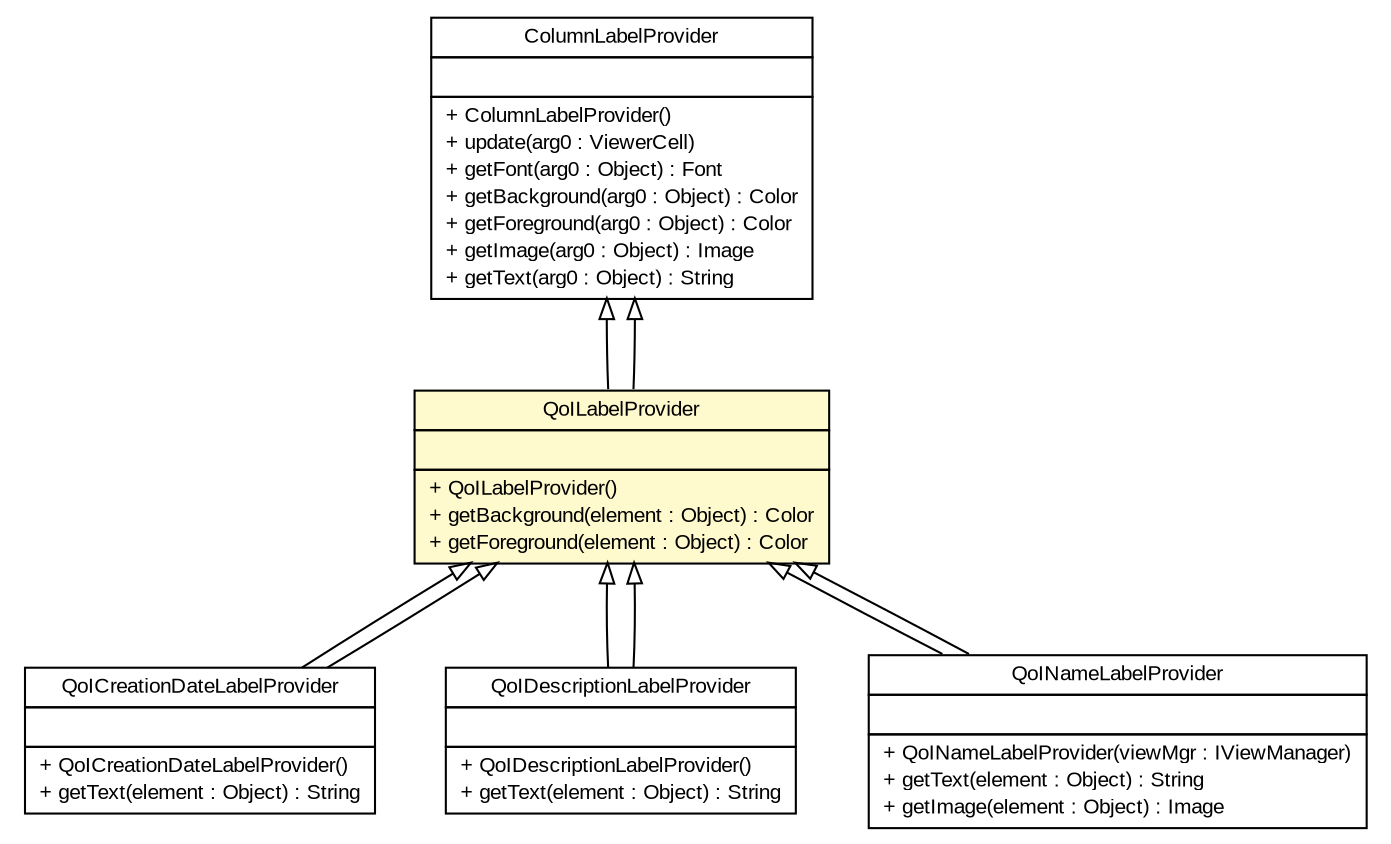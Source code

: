 #!/usr/local/bin/dot
#
# Class diagram 
# Generated by UMLGraph version R5_6-24-gf6e263 (http://www.umlgraph.org/)
#

digraph G {
	edge [fontname="arial",fontsize=10,labelfontname="arial",labelfontsize=10];
	node [fontname="arial",fontsize=10,shape=plaintext];
	nodesep=0.25;
	ranksep=0.5;
	// gov.sandia.cf.parts.ui.pirt.editors.QoICreationDateLabelProvider
	c359614 [label=<<table title="gov.sandia.cf.parts.ui.pirt.editors.QoICreationDateLabelProvider" border="0" cellborder="1" cellspacing="0" cellpadding="2" port="p" href="./QoICreationDateLabelProvider.html">
		<tr><td><table border="0" cellspacing="0" cellpadding="1">
<tr><td align="center" balign="center"> QoICreationDateLabelProvider </td></tr>
		</table></td></tr>
		<tr><td><table border="0" cellspacing="0" cellpadding="1">
<tr><td align="left" balign="left">  </td></tr>
		</table></td></tr>
		<tr><td><table border="0" cellspacing="0" cellpadding="1">
<tr><td align="left" balign="left"> + QoICreationDateLabelProvider() </td></tr>
<tr><td align="left" balign="left"> + getText(element : Object) : String </td></tr>
		</table></td></tr>
		</table>>, URL="./QoICreationDateLabelProvider.html", fontname="arial", fontcolor="black", fontsize=10.0];
	// gov.sandia.cf.parts.ui.pirt.editors.QoIDescriptionLabelProvider
	c359615 [label=<<table title="gov.sandia.cf.parts.ui.pirt.editors.QoIDescriptionLabelProvider" border="0" cellborder="1" cellspacing="0" cellpadding="2" port="p" href="./QoIDescriptionLabelProvider.html">
		<tr><td><table border="0" cellspacing="0" cellpadding="1">
<tr><td align="center" balign="center"> QoIDescriptionLabelProvider </td></tr>
		</table></td></tr>
		<tr><td><table border="0" cellspacing="0" cellpadding="1">
<tr><td align="left" balign="left">  </td></tr>
		</table></td></tr>
		<tr><td><table border="0" cellspacing="0" cellpadding="1">
<tr><td align="left" balign="left"> + QoIDescriptionLabelProvider() </td></tr>
<tr><td align="left" balign="left"> + getText(element : Object) : String </td></tr>
		</table></td></tr>
		</table>>, URL="./QoIDescriptionLabelProvider.html", fontname="arial", fontcolor="black", fontsize=10.0];
	// gov.sandia.cf.parts.ui.pirt.editors.QoILabelProvider
	c359616 [label=<<table title="gov.sandia.cf.parts.ui.pirt.editors.QoILabelProvider" border="0" cellborder="1" cellspacing="0" cellpadding="2" port="p" bgcolor="lemonChiffon" href="./QoILabelProvider.html">
		<tr><td><table border="0" cellspacing="0" cellpadding="1">
<tr><td align="center" balign="center"> QoILabelProvider </td></tr>
		</table></td></tr>
		<tr><td><table border="0" cellspacing="0" cellpadding="1">
<tr><td align="left" balign="left">  </td></tr>
		</table></td></tr>
		<tr><td><table border="0" cellspacing="0" cellpadding="1">
<tr><td align="left" balign="left"> + QoILabelProvider() </td></tr>
<tr><td align="left" balign="left"> + getBackground(element : Object) : Color </td></tr>
<tr><td align="left" balign="left"> + getForeground(element : Object) : Color </td></tr>
		</table></td></tr>
		</table>>, URL="./QoILabelProvider.html", fontname="arial", fontcolor="black", fontsize=10.0];
	// gov.sandia.cf.parts.ui.pirt.editors.QoINameLabelProvider
	c359617 [label=<<table title="gov.sandia.cf.parts.ui.pirt.editors.QoINameLabelProvider" border="0" cellborder="1" cellspacing="0" cellpadding="2" port="p" href="./QoINameLabelProvider.html">
		<tr><td><table border="0" cellspacing="0" cellpadding="1">
<tr><td align="center" balign="center"> QoINameLabelProvider </td></tr>
		</table></td></tr>
		<tr><td><table border="0" cellspacing="0" cellpadding="1">
<tr><td align="left" balign="left">  </td></tr>
		</table></td></tr>
		<tr><td><table border="0" cellspacing="0" cellpadding="1">
<tr><td align="left" balign="left"> + QoINameLabelProvider(viewMgr : IViewManager) </td></tr>
<tr><td align="left" balign="left"> + getText(element : Object) : String </td></tr>
<tr><td align="left" balign="left"> + getImage(element : Object) : Image </td></tr>
		</table></td></tr>
		</table>>, URL="./QoINameLabelProvider.html", fontname="arial", fontcolor="black", fontsize=10.0];
	//gov.sandia.cf.parts.ui.pirt.editors.QoICreationDateLabelProvider extends gov.sandia.cf.parts.ui.pirt.editors.QoILabelProvider
	c359616:p -> c359614:p [dir=back,arrowtail=empty];
	//gov.sandia.cf.parts.ui.pirt.editors.QoIDescriptionLabelProvider extends gov.sandia.cf.parts.ui.pirt.editors.QoILabelProvider
	c359616:p -> c359615:p [dir=back,arrowtail=empty];
	//gov.sandia.cf.parts.ui.pirt.editors.QoILabelProvider extends org.eclipse.jface.viewers.ColumnLabelProvider
	c359739:p -> c359616:p [dir=back,arrowtail=empty];
	//gov.sandia.cf.parts.ui.pirt.editors.QoINameLabelProvider extends gov.sandia.cf.parts.ui.pirt.editors.QoILabelProvider
	c359616:p -> c359617:p [dir=back,arrowtail=empty];
	//gov.sandia.cf.parts.ui.pirt.editors.QoINameLabelProvider extends gov.sandia.cf.parts.ui.pirt.editors.QoILabelProvider
	c359616:p -> c359617:p [dir=back,arrowtail=empty];
	//gov.sandia.cf.parts.ui.pirt.editors.QoILabelProvider extends org.eclipse.jface.viewers.ColumnLabelProvider
	c359739:p -> c359616:p [dir=back,arrowtail=empty];
	//gov.sandia.cf.parts.ui.pirt.editors.QoIDescriptionLabelProvider extends gov.sandia.cf.parts.ui.pirt.editors.QoILabelProvider
	c359616:p -> c359615:p [dir=back,arrowtail=empty];
	//gov.sandia.cf.parts.ui.pirt.editors.QoICreationDateLabelProvider extends gov.sandia.cf.parts.ui.pirt.editors.QoILabelProvider
	c359616:p -> c359614:p [dir=back,arrowtail=empty];
	// org.eclipse.jface.viewers.ColumnLabelProvider
	c359739 [label=<<table title="org.eclipse.jface.viewers.ColumnLabelProvider" border="0" cellborder="1" cellspacing="0" cellpadding="2" port="p" href="http://java.sun.com/j2se/1.4.2/docs/api/org/eclipse/jface/viewers/ColumnLabelProvider.html">
		<tr><td><table border="0" cellspacing="0" cellpadding="1">
<tr><td align="center" balign="center"> ColumnLabelProvider </td></tr>
		</table></td></tr>
		<tr><td><table border="0" cellspacing="0" cellpadding="1">
<tr><td align="left" balign="left">  </td></tr>
		</table></td></tr>
		<tr><td><table border="0" cellspacing="0" cellpadding="1">
<tr><td align="left" balign="left"> + ColumnLabelProvider() </td></tr>
<tr><td align="left" balign="left"> + update(arg0 : ViewerCell) </td></tr>
<tr><td align="left" balign="left"> + getFont(arg0 : Object) : Font </td></tr>
<tr><td align="left" balign="left"> + getBackground(arg0 : Object) : Color </td></tr>
<tr><td align="left" balign="left"> + getForeground(arg0 : Object) : Color </td></tr>
<tr><td align="left" balign="left"> + getImage(arg0 : Object) : Image </td></tr>
<tr><td align="left" balign="left"> + getText(arg0 : Object) : String </td></tr>
		</table></td></tr>
		</table>>, URL="http://java.sun.com/j2se/1.4.2/docs/api/org/eclipse/jface/viewers/ColumnLabelProvider.html", fontname="arial", fontcolor="black", fontsize=10.0];
}

